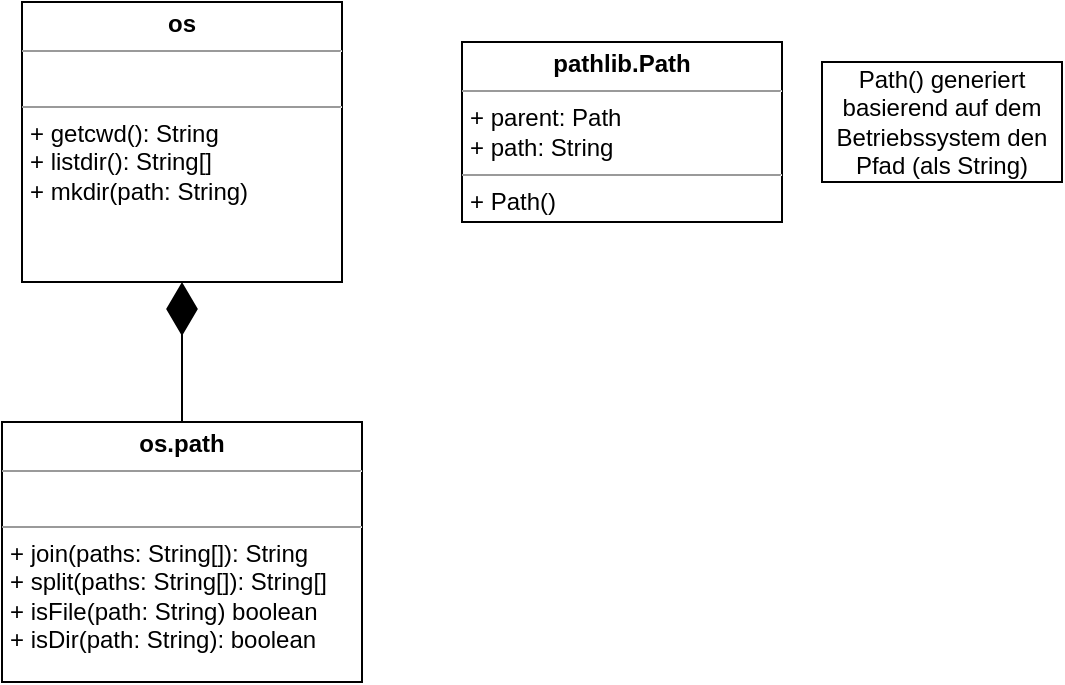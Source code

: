 <mxfile version="15.8.7" type="device"><diagram id="C5RBs43oDa-KdzZeNtuy" name="Page-1"><mxGraphModel dx="1426" dy="905" grid="1" gridSize="10" guides="1" tooltips="1" connect="1" arrows="1" fold="1" page="1" pageScale="1" pageWidth="827" pageHeight="1169" math="0" shadow="0"><root><mxCell id="WIyWlLk6GJQsqaUBKTNV-0"/><mxCell id="WIyWlLk6GJQsqaUBKTNV-1" parent="WIyWlLk6GJQsqaUBKTNV-0"/><mxCell id="iwdqOQIPZpYmj_C6pTZz-0" value="&lt;p style=&quot;margin: 0px ; margin-top: 4px ; text-align: center&quot;&gt;&lt;b&gt;pathlib.Path&lt;/b&gt;&lt;/p&gt;&lt;hr size=&quot;1&quot;&gt;&lt;p style=&quot;margin: 0px ; margin-left: 4px&quot;&gt;+ parent: Path&lt;/p&gt;&lt;p style=&quot;margin: 0px ; margin-left: 4px&quot;&gt;+ path: String&lt;/p&gt;&lt;hr size=&quot;1&quot;&gt;&lt;p style=&quot;margin: 0px ; margin-left: 4px&quot;&gt;+ Path()&lt;/p&gt;" style="verticalAlign=top;align=left;overflow=fill;fontSize=12;fontFamily=Helvetica;html=1;" vertex="1" parent="WIyWlLk6GJQsqaUBKTNV-1"><mxGeometry x="390" y="650" width="160" height="90" as="geometry"/></mxCell><mxCell id="iwdqOQIPZpYmj_C6pTZz-1" value="Path() generiert basierend auf dem Betriebssystem den Pfad (als String)" style="rounded=0;whiteSpace=wrap;html=1;" vertex="1" parent="WIyWlLk6GJQsqaUBKTNV-1"><mxGeometry x="570" y="660" width="120" height="60" as="geometry"/></mxCell><mxCell id="iwdqOQIPZpYmj_C6pTZz-2" value="&lt;p style=&quot;margin: 0px ; margin-top: 4px ; text-align: center&quot;&gt;&lt;b&gt;os&lt;/b&gt;&lt;/p&gt;&lt;hr size=&quot;1&quot;&gt;&lt;p style=&quot;margin: 0px ; margin-left: 4px&quot;&gt;&lt;br&gt;&lt;/p&gt;&lt;hr size=&quot;1&quot;&gt;&lt;p style=&quot;margin: 0px 0px 0px 4px&quot;&gt;+ getcwd(): String&lt;/p&gt;&lt;p style=&quot;margin: 0px 0px 0px 4px&quot;&gt;+ listdir(): String[]&lt;/p&gt;&lt;p style=&quot;margin: 0px 0px 0px 4px&quot;&gt;+ mkdir(path: String)&lt;br&gt;&lt;/p&gt;&lt;div&gt;&lt;br&gt;&lt;/div&gt;" style="verticalAlign=top;align=left;overflow=fill;fontSize=12;fontFamily=Helvetica;html=1;" vertex="1" parent="WIyWlLk6GJQsqaUBKTNV-1"><mxGeometry x="170" y="630" width="160" height="140" as="geometry"/></mxCell><mxCell id="iwdqOQIPZpYmj_C6pTZz-3" value="&lt;p style=&quot;margin: 0px ; margin-top: 4px ; text-align: center&quot;&gt;&lt;b&gt;os.path&lt;/b&gt;&lt;/p&gt;&lt;hr size=&quot;1&quot;&gt;&lt;p style=&quot;margin: 0px ; margin-left: 4px&quot;&gt;&lt;br&gt;&lt;/p&gt;&lt;hr size=&quot;1&quot;&gt;&lt;p style=&quot;margin: 0px ; margin-left: 4px&quot;&gt;+ join(paths: String[]): String&lt;br&gt;&lt;/p&gt;&lt;p style=&quot;margin: 0px ; margin-left: 4px&quot;&gt;+ split(paths: String[]): String[]&lt;/p&gt;&lt;p style=&quot;margin: 0px ; margin-left: 4px&quot;&gt;+ isFile(path: String) boolean&lt;/p&gt;&lt;p style=&quot;margin: 0px ; margin-left: 4px&quot;&gt;+ isDir(path: String): boolean&lt;/p&gt;&lt;p style=&quot;margin: 0px ; margin-left: 4px&quot;&gt;&lt;br&gt;&lt;/p&gt;&lt;p style=&quot;margin: 0px ; margin-left: 4px&quot;&gt;&lt;br&gt;&lt;/p&gt;&lt;p style=&quot;margin: 0px ; margin-left: 4px&quot;&gt;&lt;br&gt;&lt;/p&gt;" style="verticalAlign=top;align=left;overflow=fill;fontSize=12;fontFamily=Helvetica;html=1;" vertex="1" parent="WIyWlLk6GJQsqaUBKTNV-1"><mxGeometry x="160" y="840" width="180" height="130" as="geometry"/></mxCell><mxCell id="iwdqOQIPZpYmj_C6pTZz-4" value="" style="endArrow=diamondThin;endFill=1;endSize=24;html=1;rounded=0;" edge="1" parent="WIyWlLk6GJQsqaUBKTNV-1"><mxGeometry width="160" relative="1" as="geometry"><mxPoint x="250" y="840" as="sourcePoint"/><mxPoint x="250" y="770" as="targetPoint"/></mxGeometry></mxCell></root></mxGraphModel></diagram></mxfile>